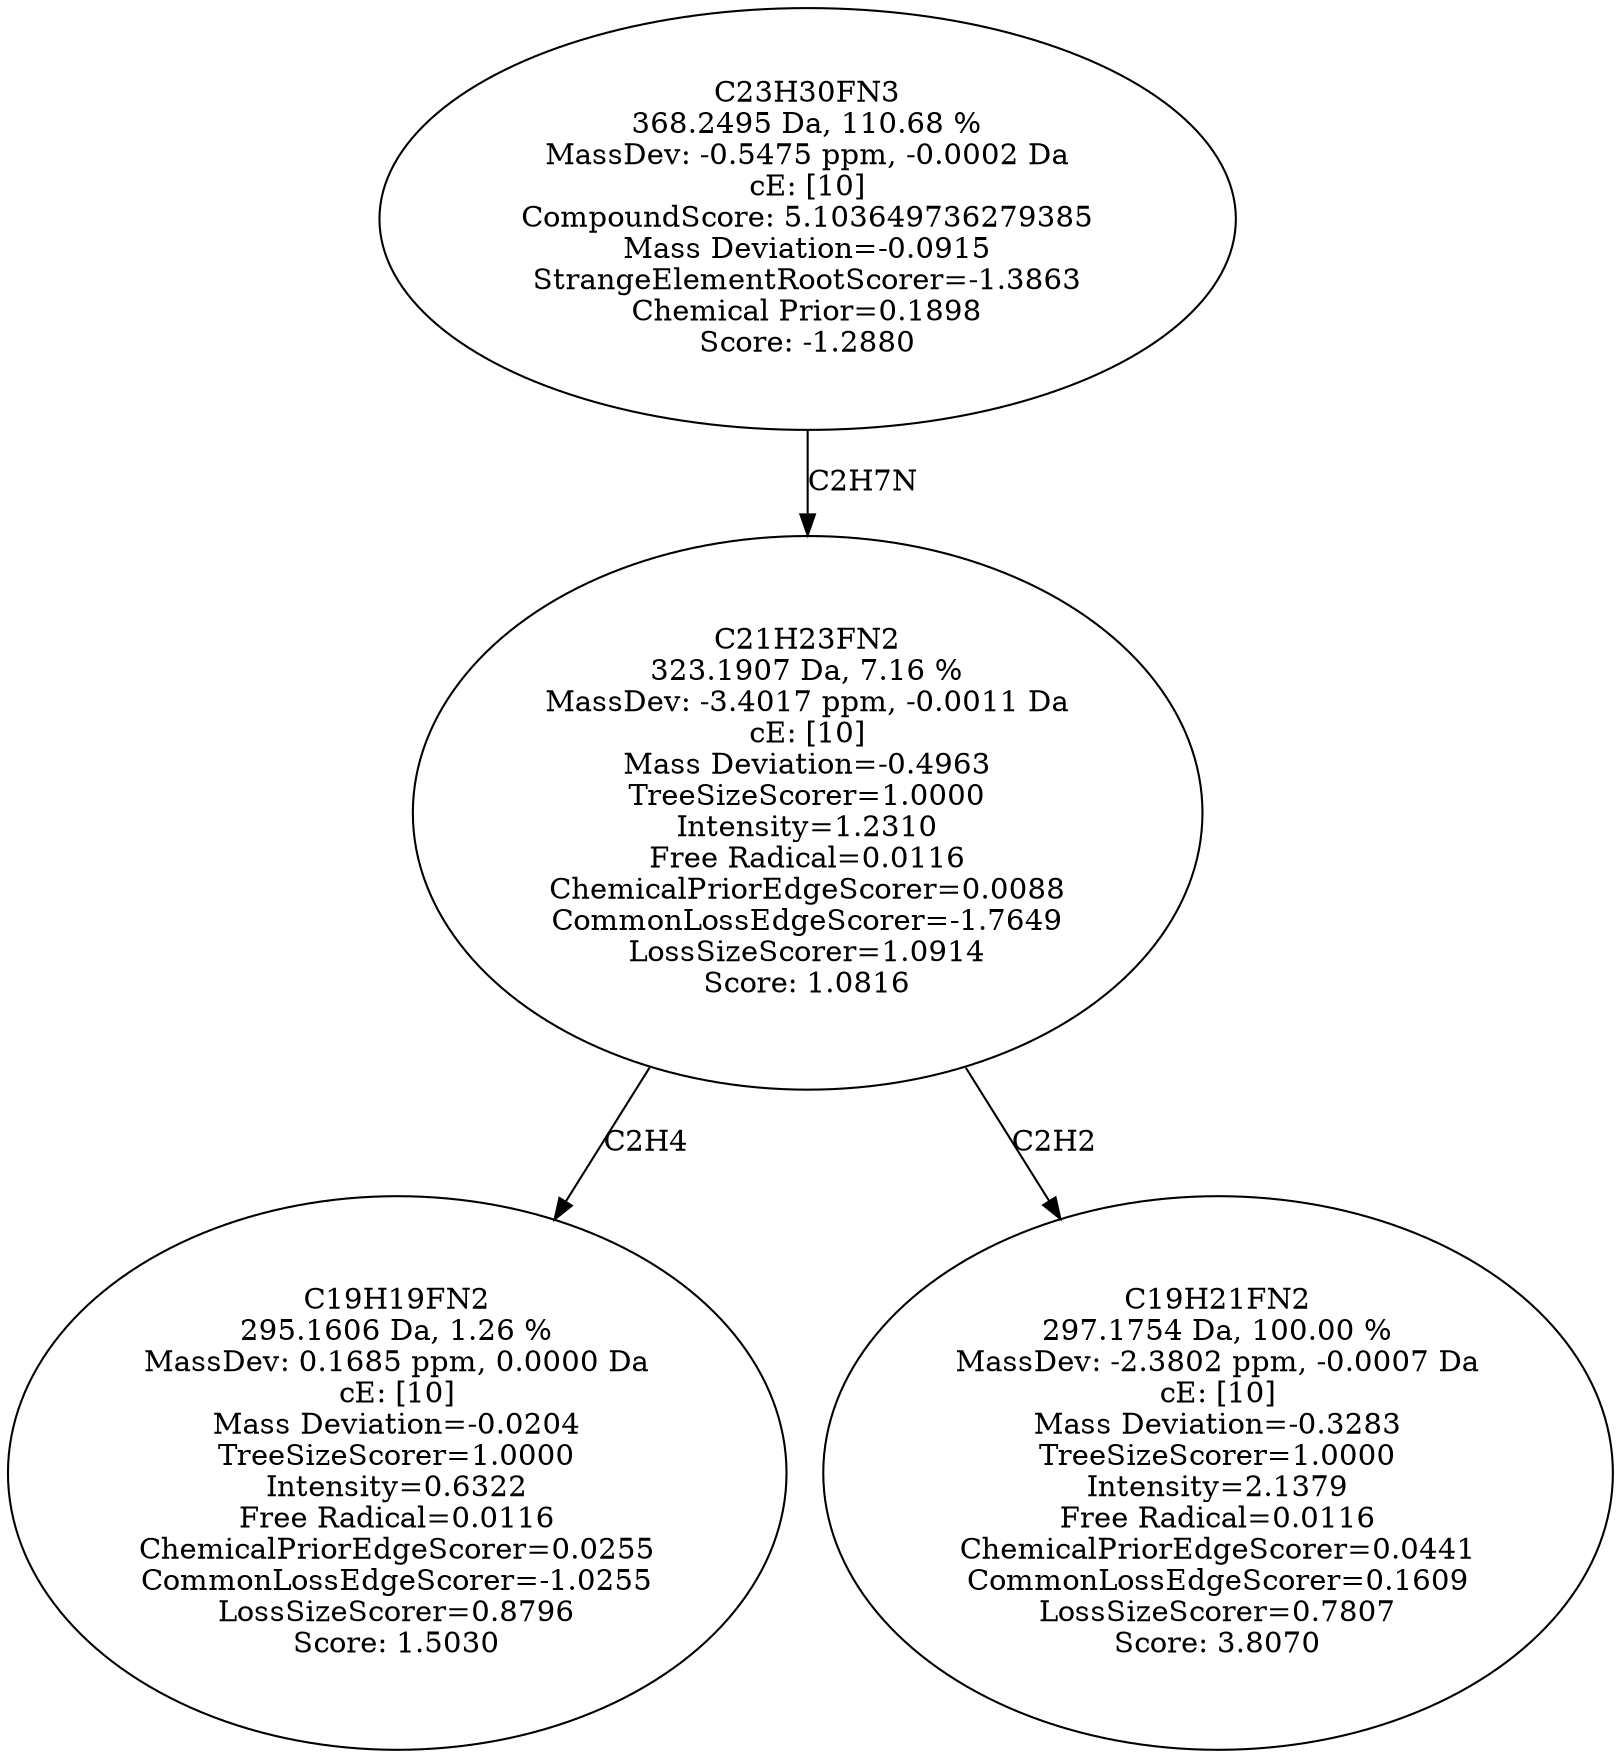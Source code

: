 strict digraph {
v1 [label="C19H19FN2\n295.1606 Da, 1.26 %\nMassDev: 0.1685 ppm, 0.0000 Da\ncE: [10]\nMass Deviation=-0.0204\nTreeSizeScorer=1.0000\nIntensity=0.6322\nFree Radical=0.0116\nChemicalPriorEdgeScorer=0.0255\nCommonLossEdgeScorer=-1.0255\nLossSizeScorer=0.8796\nScore: 1.5030"];
v2 [label="C19H21FN2\n297.1754 Da, 100.00 %\nMassDev: -2.3802 ppm, -0.0007 Da\ncE: [10]\nMass Deviation=-0.3283\nTreeSizeScorer=1.0000\nIntensity=2.1379\nFree Radical=0.0116\nChemicalPriorEdgeScorer=0.0441\nCommonLossEdgeScorer=0.1609\nLossSizeScorer=0.7807\nScore: 3.8070"];
v3 [label="C21H23FN2\n323.1907 Da, 7.16 %\nMassDev: -3.4017 ppm, -0.0011 Da\ncE: [10]\nMass Deviation=-0.4963\nTreeSizeScorer=1.0000\nIntensity=1.2310\nFree Radical=0.0116\nChemicalPriorEdgeScorer=0.0088\nCommonLossEdgeScorer=-1.7649\nLossSizeScorer=1.0914\nScore: 1.0816"];
v4 [label="C23H30FN3\n368.2495 Da, 110.68 %\nMassDev: -0.5475 ppm, -0.0002 Da\ncE: [10]\nCompoundScore: 5.103649736279385\nMass Deviation=-0.0915\nStrangeElementRootScorer=-1.3863\nChemical Prior=0.1898\nScore: -1.2880"];
v3 -> v1 [label="C2H4"];
v3 -> v2 [label="C2H2"];
v4 -> v3 [label="C2H7N"];
}